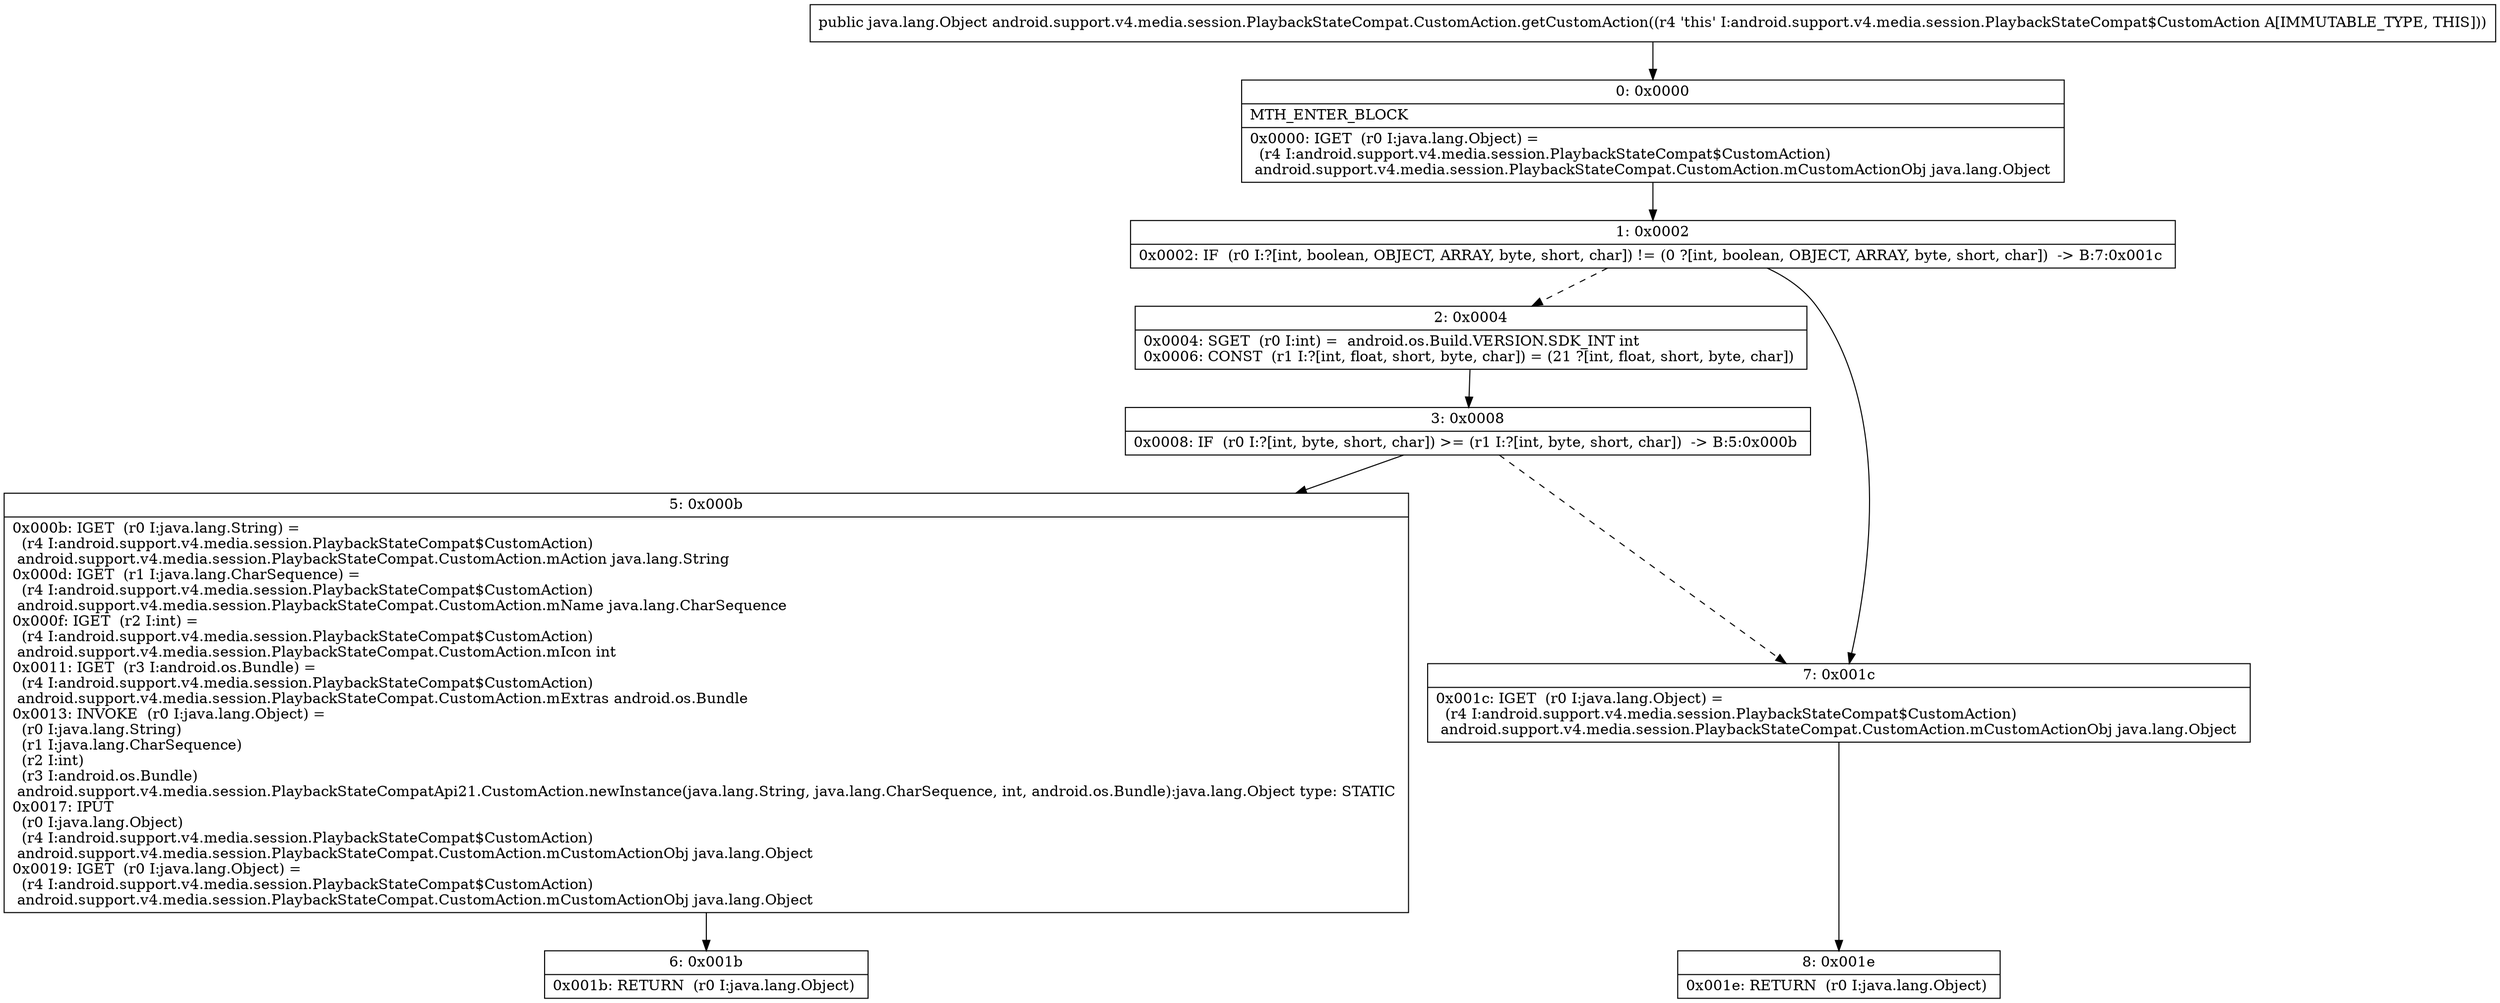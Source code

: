 digraph "CFG forandroid.support.v4.media.session.PlaybackStateCompat.CustomAction.getCustomAction()Ljava\/lang\/Object;" {
Node_0 [shape=record,label="{0\:\ 0x0000|MTH_ENTER_BLOCK\l|0x0000: IGET  (r0 I:java.lang.Object) = \l  (r4 I:android.support.v4.media.session.PlaybackStateCompat$CustomAction)\l android.support.v4.media.session.PlaybackStateCompat.CustomAction.mCustomActionObj java.lang.Object \l}"];
Node_1 [shape=record,label="{1\:\ 0x0002|0x0002: IF  (r0 I:?[int, boolean, OBJECT, ARRAY, byte, short, char]) != (0 ?[int, boolean, OBJECT, ARRAY, byte, short, char])  \-\> B:7:0x001c \l}"];
Node_2 [shape=record,label="{2\:\ 0x0004|0x0004: SGET  (r0 I:int) =  android.os.Build.VERSION.SDK_INT int \l0x0006: CONST  (r1 I:?[int, float, short, byte, char]) = (21 ?[int, float, short, byte, char]) \l}"];
Node_3 [shape=record,label="{3\:\ 0x0008|0x0008: IF  (r0 I:?[int, byte, short, char]) \>= (r1 I:?[int, byte, short, char])  \-\> B:5:0x000b \l}"];
Node_5 [shape=record,label="{5\:\ 0x000b|0x000b: IGET  (r0 I:java.lang.String) = \l  (r4 I:android.support.v4.media.session.PlaybackStateCompat$CustomAction)\l android.support.v4.media.session.PlaybackStateCompat.CustomAction.mAction java.lang.String \l0x000d: IGET  (r1 I:java.lang.CharSequence) = \l  (r4 I:android.support.v4.media.session.PlaybackStateCompat$CustomAction)\l android.support.v4.media.session.PlaybackStateCompat.CustomAction.mName java.lang.CharSequence \l0x000f: IGET  (r2 I:int) = \l  (r4 I:android.support.v4.media.session.PlaybackStateCompat$CustomAction)\l android.support.v4.media.session.PlaybackStateCompat.CustomAction.mIcon int \l0x0011: IGET  (r3 I:android.os.Bundle) = \l  (r4 I:android.support.v4.media.session.PlaybackStateCompat$CustomAction)\l android.support.v4.media.session.PlaybackStateCompat.CustomAction.mExtras android.os.Bundle \l0x0013: INVOKE  (r0 I:java.lang.Object) = \l  (r0 I:java.lang.String)\l  (r1 I:java.lang.CharSequence)\l  (r2 I:int)\l  (r3 I:android.os.Bundle)\l android.support.v4.media.session.PlaybackStateCompatApi21.CustomAction.newInstance(java.lang.String, java.lang.CharSequence, int, android.os.Bundle):java.lang.Object type: STATIC \l0x0017: IPUT  \l  (r0 I:java.lang.Object)\l  (r4 I:android.support.v4.media.session.PlaybackStateCompat$CustomAction)\l android.support.v4.media.session.PlaybackStateCompat.CustomAction.mCustomActionObj java.lang.Object \l0x0019: IGET  (r0 I:java.lang.Object) = \l  (r4 I:android.support.v4.media.session.PlaybackStateCompat$CustomAction)\l android.support.v4.media.session.PlaybackStateCompat.CustomAction.mCustomActionObj java.lang.Object \l}"];
Node_6 [shape=record,label="{6\:\ 0x001b|0x001b: RETURN  (r0 I:java.lang.Object) \l}"];
Node_7 [shape=record,label="{7\:\ 0x001c|0x001c: IGET  (r0 I:java.lang.Object) = \l  (r4 I:android.support.v4.media.session.PlaybackStateCompat$CustomAction)\l android.support.v4.media.session.PlaybackStateCompat.CustomAction.mCustomActionObj java.lang.Object \l}"];
Node_8 [shape=record,label="{8\:\ 0x001e|0x001e: RETURN  (r0 I:java.lang.Object) \l}"];
MethodNode[shape=record,label="{public java.lang.Object android.support.v4.media.session.PlaybackStateCompat.CustomAction.getCustomAction((r4 'this' I:android.support.v4.media.session.PlaybackStateCompat$CustomAction A[IMMUTABLE_TYPE, THIS])) }"];
MethodNode -> Node_0;
Node_0 -> Node_1;
Node_1 -> Node_2[style=dashed];
Node_1 -> Node_7;
Node_2 -> Node_3;
Node_3 -> Node_5;
Node_3 -> Node_7[style=dashed];
Node_5 -> Node_6;
Node_7 -> Node_8;
}

